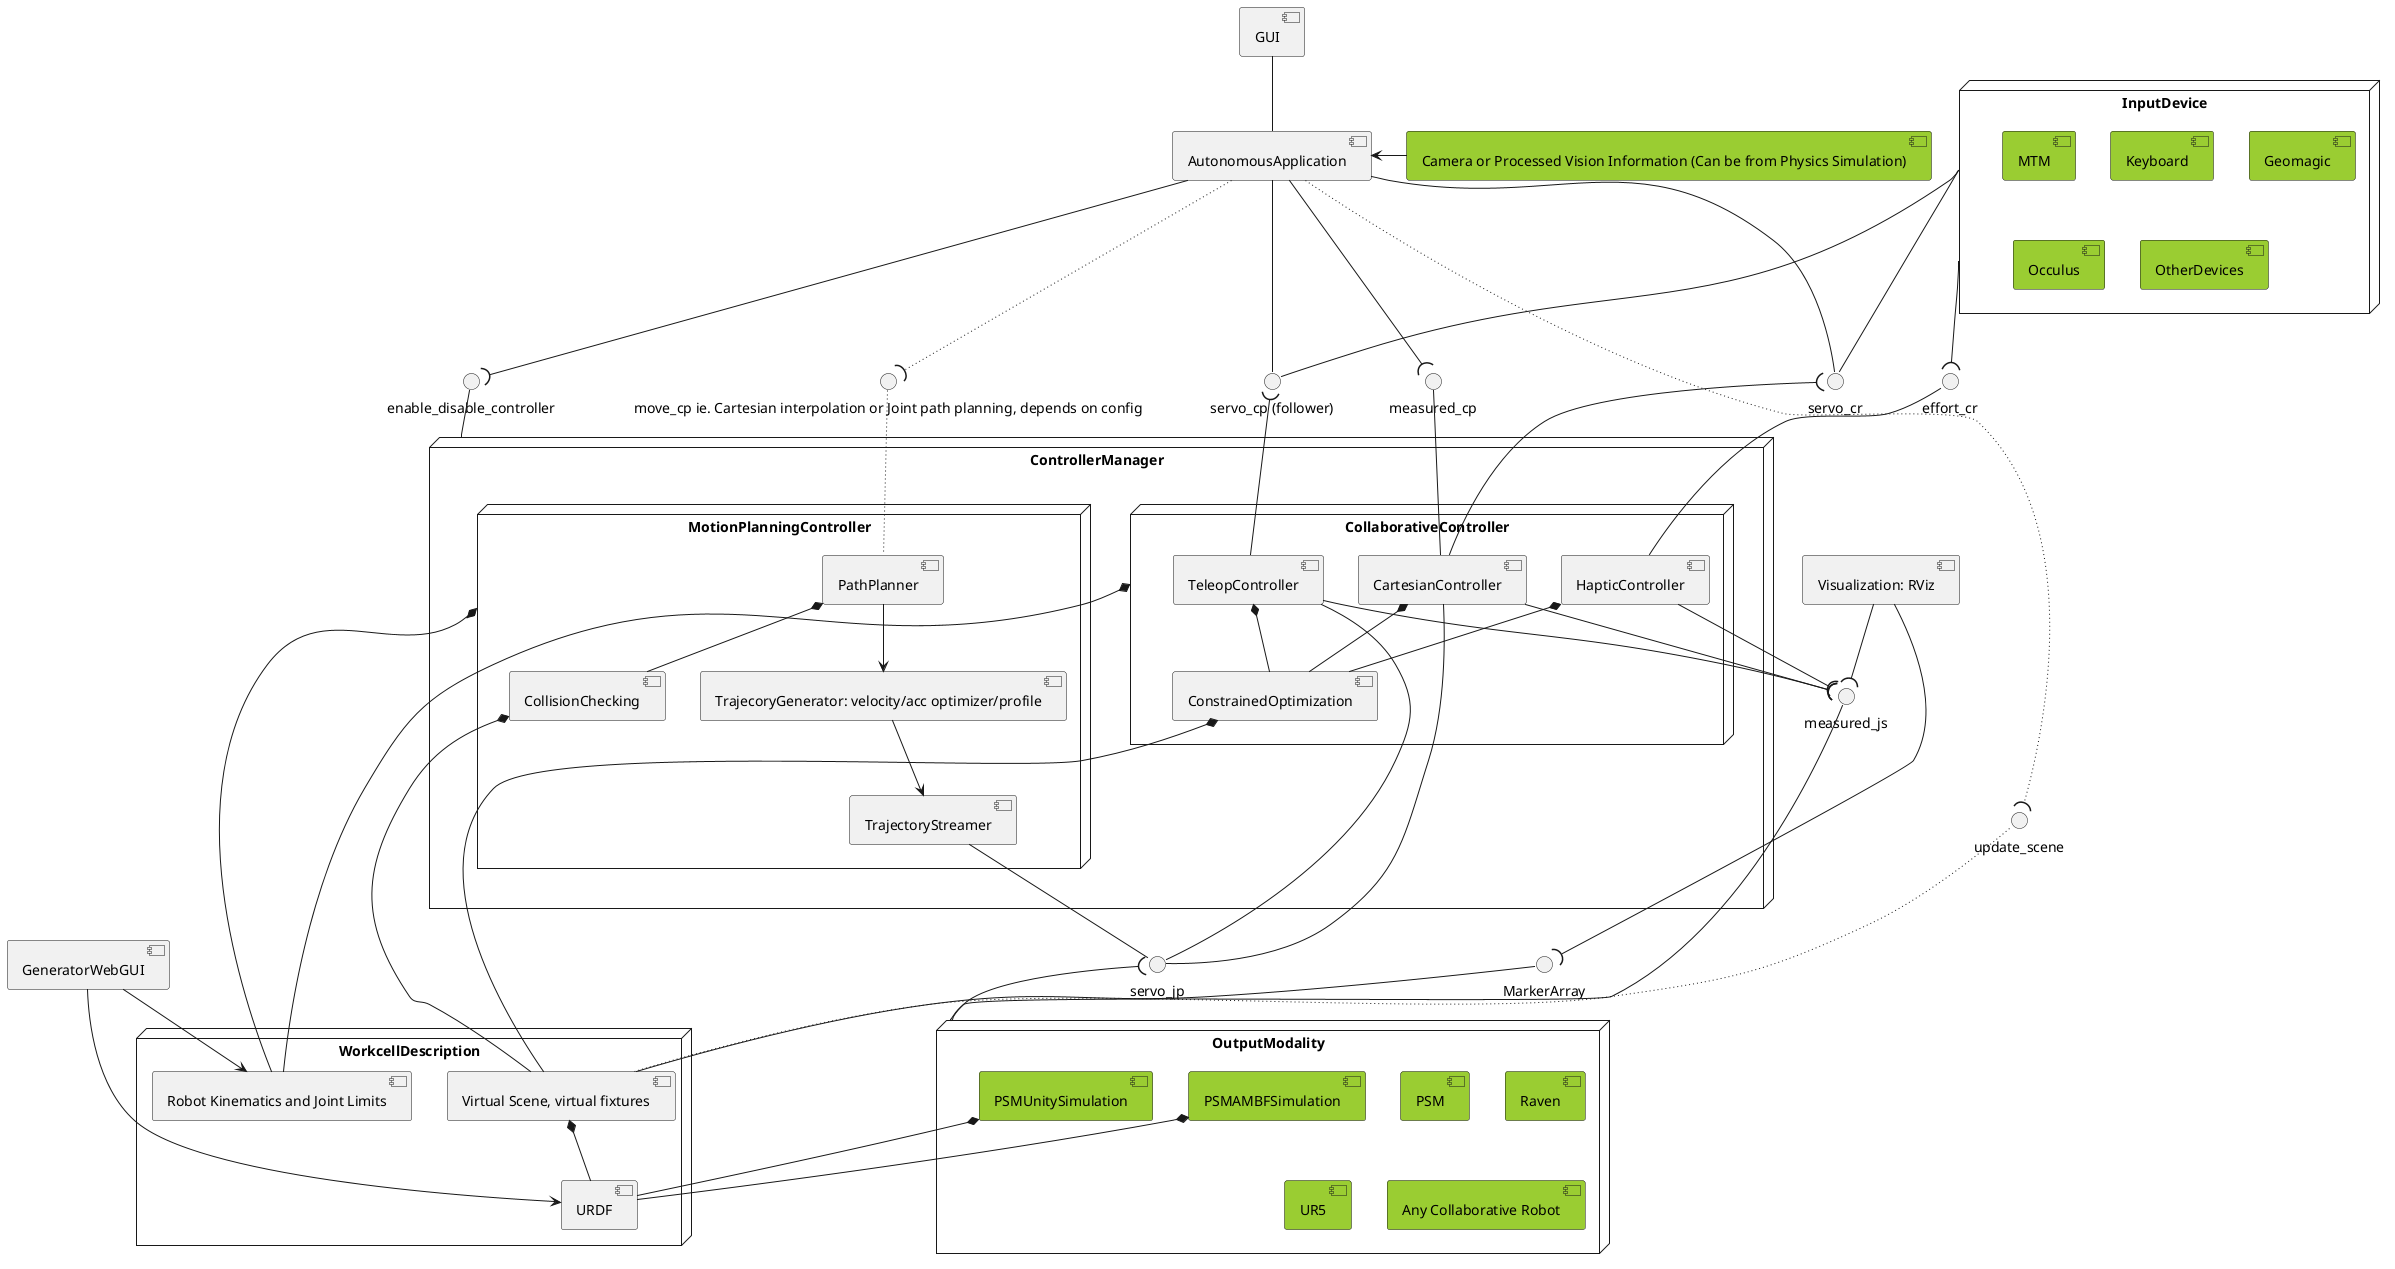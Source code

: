 @startuml

node OutputModality{
    component PSM #YellowGreen
    component PSMAMBFSimulation #YellowGreen
    component PSMUnitySimulation #YellowGreen
    component Raven #YellowGreen
    component UR5 #YellowGreen
    component Any as "Any Collaborative Robot" #YellowGreen
}

interface servo_jp
interface measured_js
servo_jp )-- OutputModality
measured_js -- OutputModality

node WorkcellDescription{
    component Kinematics as "Robot Kinematics and Joint Limits"
    component URDF
    component VirtualScene as "Virtual Scene, virtual fixtures"
    VirtualScene *-- URDF
}

' component ControllerManager
node ControllerManager{
    node CollaborativeController{
        component TeleopController
        component HapticController
        component CartesianController
        component ConstrainedOptimization
        TeleopController *-- ConstrainedOptimization
        HapticController *-- ConstrainedOptimization
        CartesianController *-- ConstrainedOptimization
    }

    node MotionPlanningController {
        component PathPlanner
        component TrajecoryGenerator as "TrajecoryGenerator: velocity/acc optimizer/profile"
        component TrajectoryStreamer
        component CollisionChecking
        PathPlanner *-- CollisionChecking
        PathPlanner --> TrajecoryGenerator
        TrajecoryGenerator --> TrajectoryStreamer
    }
}
interface enable_disable_controller
interface servo_cr
interface measured_cp
interface servo_cp_follow as "servo_cp (follower)"
interface effort_cr
interface update_scene
interface move_cp as "move_cp ie. Cartesian interpolation or Joint path planning, depends on config"

enable_disable_controller -- ControllerManager

update_scene ~~~ VirtualScene

CollaborativeController *-- Kinematics
MotionPlanningController *-- Kinematics
ConstrainedOptimization *-- VirtualScene
CollisionChecking *-- VirtualScene

measured_cp -- CartesianController
servo_cr )-- CartesianController
servo_cp_follow )-- TeleopController
effort_cr -- HapticController
move_cp ~~ PathPlanner

TeleopController -- servo_jp
TeleopController --( measured_js
CartesianController -- servo_jp
CartesianController --( measured_js
HapticController --( measured_js
TrajectoryStreamer -- servo_jp

node InputDevice{
    component MTM #YellowGreen
    component Keyboard #YellowGreen
    component Geomagic #YellowGreen
    component Occulus #YellowGreen
    component OtherDevices #YellowGreen
}

component AutonomousApplication
AutonomousApplication --- servo_cp_follow
AutonomousApplication --- servo_cr
AutonomousApplication ---( measured_cp
AutonomousApplication ---( enable_disable_controller
InputDevice --- servo_cp_follow
InputDevice --- servo_cr
InputDevice ---( effort_cr

AutonomousApplication ~~( update_scene
AutonomousApplication ~~( move_cp

component GeneratorWebGUI
GeneratorWebGUI --> URDF
GeneratorWebGUI --> Kinematics

component Visualization  as "Visualization: RViz"
interface MarkerArray
Visualization --( MarkerArray
Visualization --( measured_js
MarkerArray -- VirtualScene

component Camera as "Camera or Processed Vision Information (Can be from Physics Simulation)" #YellowGreen
AutonomousApplication <-right- Camera

component GUI
GUI -- AutonomousApplication

PSMAMBFSimulation *-- URDF
PSMUnitySimulation *-- URDF

@enduml